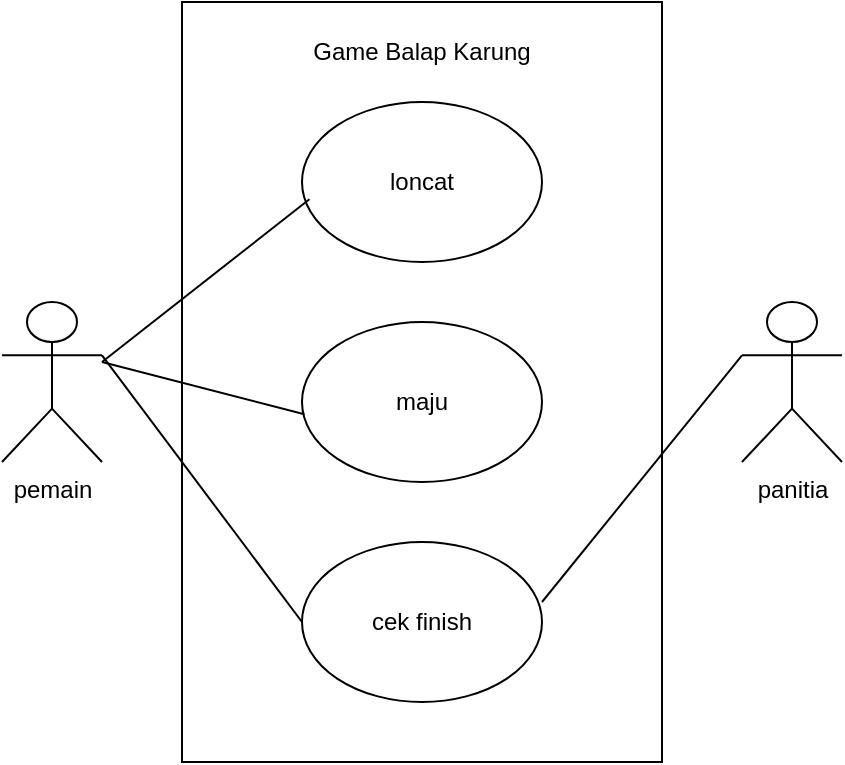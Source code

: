 <mxfile version="21.7.4" type="github">
  <diagram name="Page-1" id="3E2M0MK5-Pd0bHuYez01">
    <mxGraphModel dx="733" dy="398" grid="1" gridSize="10" guides="1" tooltips="1" connect="1" arrows="1" fold="1" page="1" pageScale="1" pageWidth="850" pageHeight="1100" math="0" shadow="0">
      <root>
        <mxCell id="0" />
        <mxCell id="1" parent="0" />
        <mxCell id="Qwt0kjIGUXBWaIMYUYQd-3" value="" style="rounded=0;whiteSpace=wrap;html=1;rotation=-90;" vertex="1" parent="1">
          <mxGeometry x="220" y="130" width="380" height="240" as="geometry" />
        </mxCell>
        <mxCell id="Qwt0kjIGUXBWaIMYUYQd-5" value="Game Balap Karung" style="text;html=1;strokeColor=none;fillColor=none;align=center;verticalAlign=middle;whiteSpace=wrap;rounded=0;" vertex="1" parent="1">
          <mxGeometry x="340" y="70" width="140" height="30" as="geometry" />
        </mxCell>
        <mxCell id="Qwt0kjIGUXBWaIMYUYQd-6" value="" style="ellipse;whiteSpace=wrap;html=1;" vertex="1" parent="1">
          <mxGeometry x="350" y="110" width="120" height="80" as="geometry" />
        </mxCell>
        <mxCell id="Qwt0kjIGUXBWaIMYUYQd-7" value="maju" style="ellipse;whiteSpace=wrap;html=1;" vertex="1" parent="1">
          <mxGeometry x="350" y="220" width="120" height="80" as="geometry" />
        </mxCell>
        <mxCell id="Qwt0kjIGUXBWaIMYUYQd-8" value="cek finish" style="ellipse;whiteSpace=wrap;html=1;" vertex="1" parent="1">
          <mxGeometry x="350" y="330" width="120" height="80" as="geometry" />
        </mxCell>
        <mxCell id="Qwt0kjIGUXBWaIMYUYQd-9" value="loncat" style="text;html=1;strokeColor=none;fillColor=none;align=center;verticalAlign=middle;whiteSpace=wrap;rounded=0;" vertex="1" parent="1">
          <mxGeometry x="380" y="135" width="60" height="30" as="geometry" />
        </mxCell>
        <mxCell id="Qwt0kjIGUXBWaIMYUYQd-10" value="pemain" style="shape=umlActor;verticalLabelPosition=bottom;verticalAlign=top;html=1;outlineConnect=0;" vertex="1" parent="1">
          <mxGeometry x="200" y="210" width="50" height="80" as="geometry" />
        </mxCell>
        <mxCell id="Qwt0kjIGUXBWaIMYUYQd-15" value="panitia" style="shape=umlActor;verticalLabelPosition=bottom;verticalAlign=top;html=1;outlineConnect=0;" vertex="1" parent="1">
          <mxGeometry x="570" y="210" width="50" height="80" as="geometry" />
        </mxCell>
        <mxCell id="Qwt0kjIGUXBWaIMYUYQd-18" value="" style="endArrow=none;html=1;rounded=0;entryX=0.031;entryY=0.608;entryDx=0;entryDy=0;entryPerimeter=0;" edge="1" parent="1" target="Qwt0kjIGUXBWaIMYUYQd-6">
          <mxGeometry width="50" height="50" relative="1" as="geometry">
            <mxPoint x="250" y="240" as="sourcePoint" />
            <mxPoint x="300" y="190" as="targetPoint" />
          </mxGeometry>
        </mxCell>
        <mxCell id="Qwt0kjIGUXBWaIMYUYQd-19" value="" style="endArrow=none;html=1;rounded=0;entryX=0.01;entryY=0.577;entryDx=0;entryDy=0;entryPerimeter=0;" edge="1" parent="1" target="Qwt0kjIGUXBWaIMYUYQd-7">
          <mxGeometry width="50" height="50" relative="1" as="geometry">
            <mxPoint x="250" y="240" as="sourcePoint" />
            <mxPoint x="300" y="220" as="targetPoint" />
          </mxGeometry>
        </mxCell>
        <mxCell id="Qwt0kjIGUXBWaIMYUYQd-20" value="" style="endArrow=none;html=1;rounded=0;exitX=1;exitY=0.333;exitDx=0;exitDy=0;exitPerimeter=0;entryX=0;entryY=0.5;entryDx=0;entryDy=0;" edge="1" parent="1" source="Qwt0kjIGUXBWaIMYUYQd-10" target="Qwt0kjIGUXBWaIMYUYQd-8">
          <mxGeometry width="50" height="50" relative="1" as="geometry">
            <mxPoint x="250" y="300" as="sourcePoint" />
            <mxPoint x="300" y="250" as="targetPoint" />
          </mxGeometry>
        </mxCell>
        <mxCell id="Qwt0kjIGUXBWaIMYUYQd-21" value="" style="endArrow=none;html=1;rounded=0;entryX=0;entryY=0.333;entryDx=0;entryDy=0;entryPerimeter=0;" edge="1" parent="1" target="Qwt0kjIGUXBWaIMYUYQd-15">
          <mxGeometry width="50" height="50" relative="1" as="geometry">
            <mxPoint x="470" y="360" as="sourcePoint" />
            <mxPoint x="520" y="310" as="targetPoint" />
          </mxGeometry>
        </mxCell>
      </root>
    </mxGraphModel>
  </diagram>
</mxfile>
